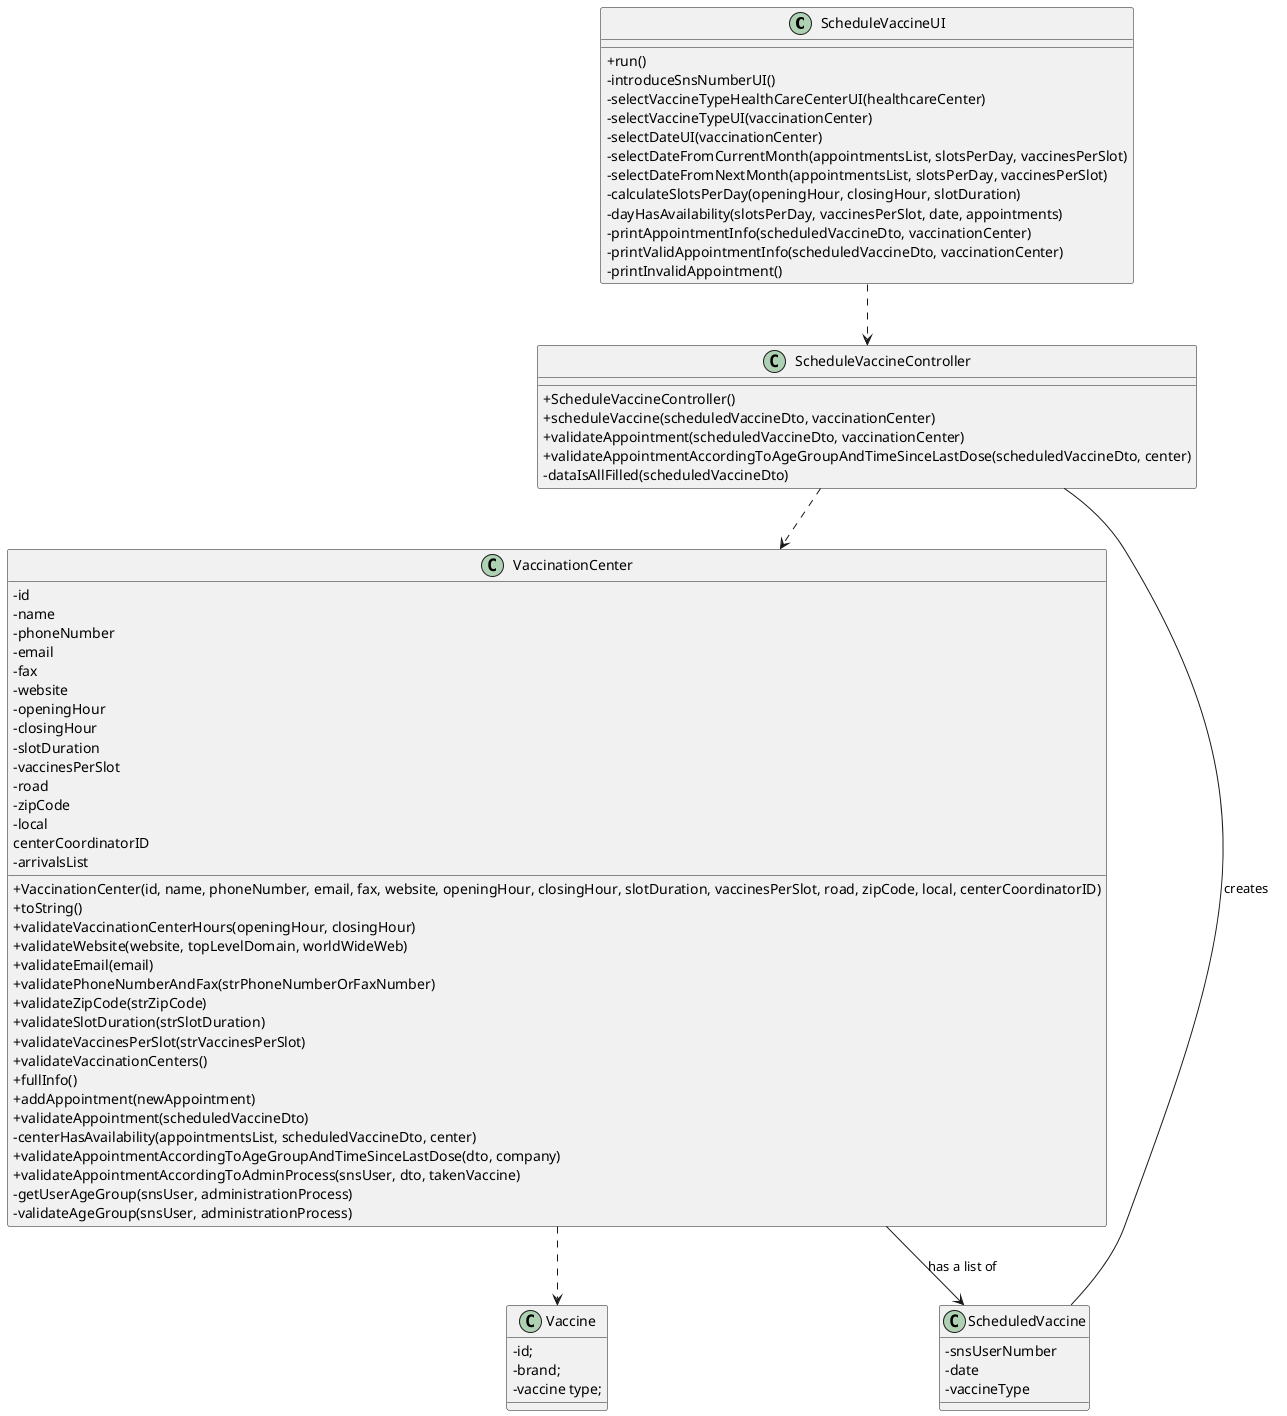@startuml
skinparam classAttributeIconSize 0

class ScheduleVaccineUI {
+run()
-introduceSnsNumberUI()
-selectVaccineTypeHealthCareCenterUI(healthcareCenter)
-selectVaccineTypeUI(vaccinationCenter)
-selectDateUI(vaccinationCenter)
-selectDateFromCurrentMonth(appointmentsList, slotsPerDay, vaccinesPerSlot)
-selectDateFromNextMonth(appointmentsList, slotsPerDay, vaccinesPerSlot)
-calculateSlotsPerDay(openingHour, closingHour, slotDuration)
-dayHasAvailability(slotsPerDay, vaccinesPerSlot, date, appointments)
-printAppointmentInfo(scheduledVaccineDto, vaccinationCenter)
-printValidAppointmentInfo(scheduledVaccineDto, vaccinationCenter)
-printInvalidAppointment()
}

class ScheduleVaccineController {
+ScheduleVaccineController()
+scheduleVaccine(scheduledVaccineDto, vaccinationCenter)
+validateAppointment(scheduledVaccineDto, vaccinationCenter)
+validateAppointmentAccordingToAgeGroupAndTimeSinceLastDose(scheduledVaccineDto, center)
-dataIsAllFilled(scheduledVaccineDto)
}


class VaccinationCenter {
-id
-name
-phoneNumber
-email
-fax
-website
-openingHour
-closingHour
-slotDuration
-vaccinesPerSlot
-road
-zipCode
-local
centerCoordinatorID
-arrivalsList
+VaccinationCenter(id, name, phoneNumber, email, fax, website, openingHour, closingHour, slotDuration, vaccinesPerSlot, road, zipCode, local, centerCoordinatorID)
+toString()
+validateVaccinationCenterHours(openingHour, closingHour)
+validateWebsite(website, topLevelDomain, worldWideWeb)
+validateEmail(email)
+validatePhoneNumberAndFax(strPhoneNumberOrFaxNumber)
+validateZipCode(strZipCode)
+validateSlotDuration(strSlotDuration)
+validateVaccinesPerSlot(strVaccinesPerSlot)
+validateVaccinationCenters()
+fullInfo()
+addAppointment(newAppointment)
+validateAppointment(scheduledVaccineDto)
-centerHasAvailability(appointmentsList, scheduledVaccineDto, center)
+validateAppointmentAccordingToAgeGroupAndTimeSinceLastDose(dto, company)
+validateAppointmentAccordingToAdminProcess(snsUser, dto, takenVaccine)
-getUserAgeGroup(snsUser, administrationProcess)
-validateAgeGroup(snsUser, administrationProcess)
}

class Vaccine {
-id;
-brand;
-vaccine type;
}

 class ScheduledVaccine {
 -snsUserNumber
 -date
 -vaccineType

 }

ScheduleVaccineUI ..> ScheduleVaccineController
ScheduleVaccineController ..> VaccinationCenter
ScheduleVaccineController -- ScheduledVaccine : creates
VaccinationCenter ..> Vaccine
VaccinationCenter --> ScheduledVaccine : has a list of
@enduml